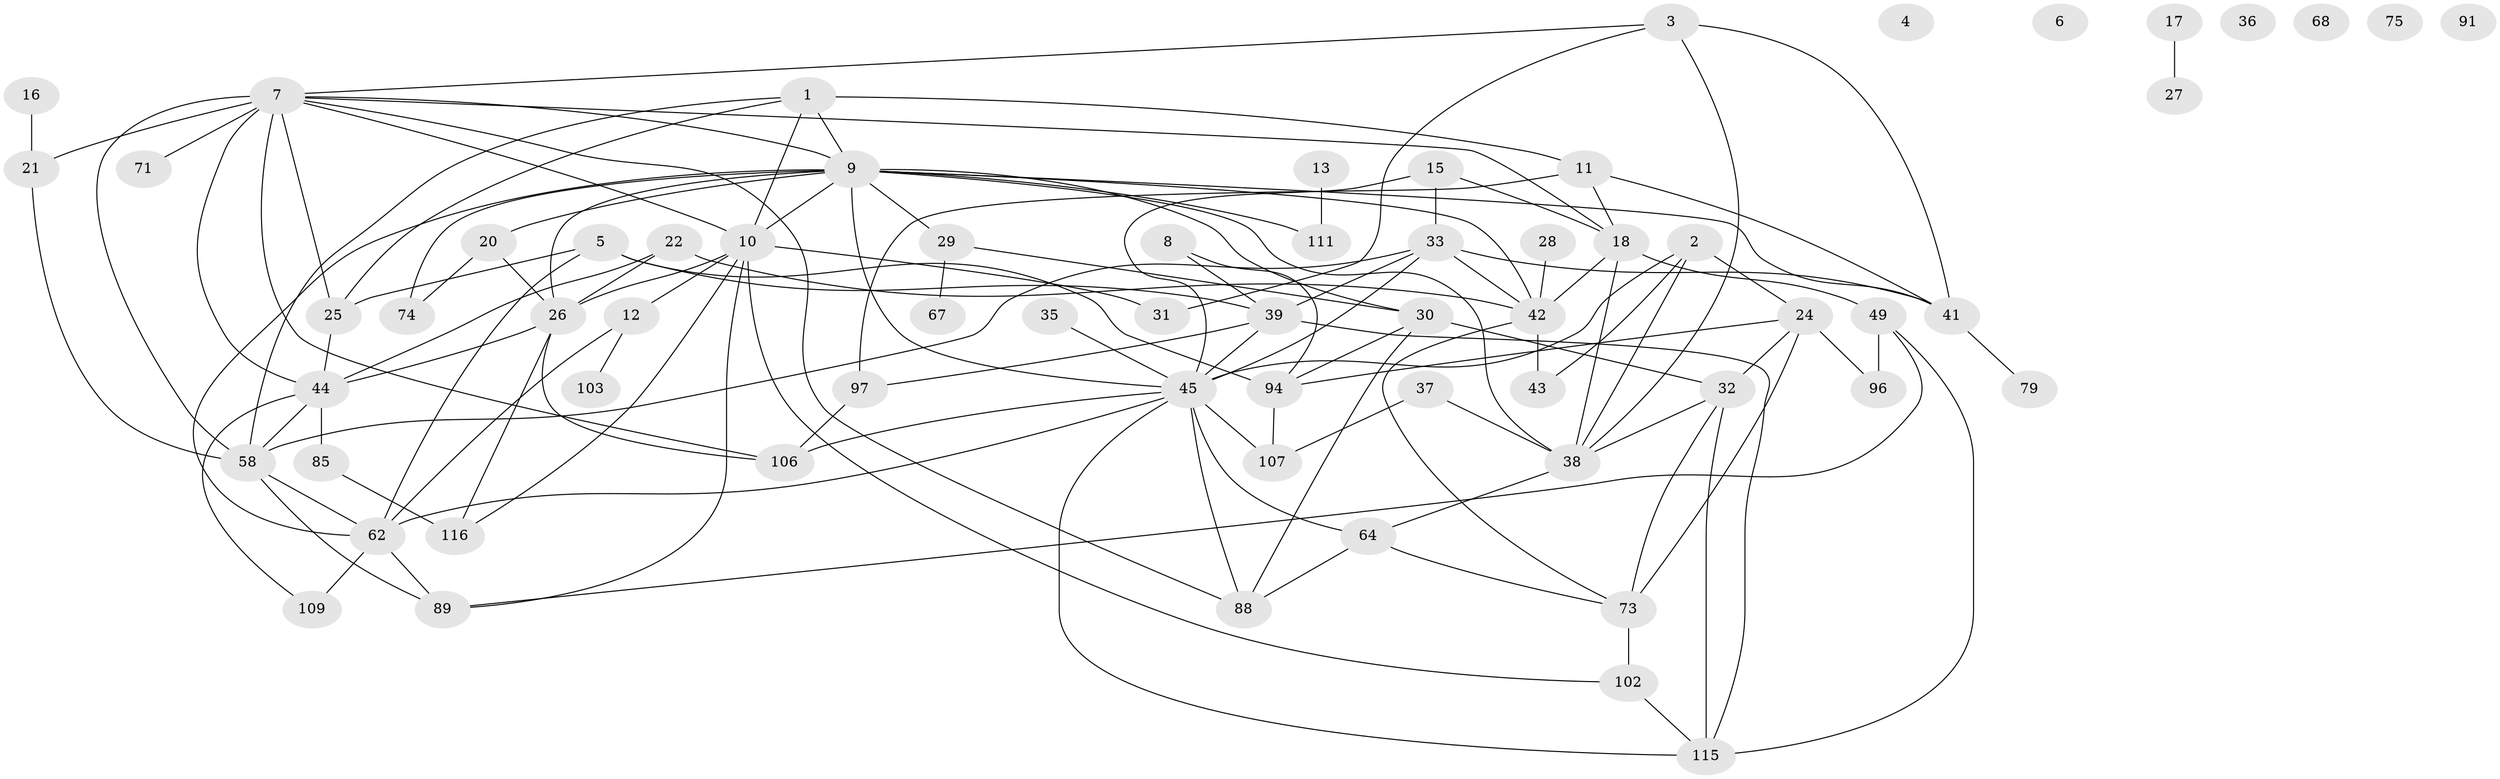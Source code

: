 // original degree distribution, {6: 0.03759398496240601, 4: 0.15789473684210525, 2: 0.20300751879699247, 0: 0.045112781954887216, 5: 0.11278195488721804, 1: 0.15037593984962405, 7: 0.015037593984962405, 3: 0.2781954887218045}
// Generated by graph-tools (version 1.1) at 2025/12/03/09/25 04:12:54]
// undirected, 66 vertices, 122 edges
graph export_dot {
graph [start="1"]
  node [color=gray90,style=filled];
  1;
  2;
  3 [super="+105+70"];
  4;
  5 [super="+66+23+112"];
  6;
  7 [super="+48"];
  8 [super="+81"];
  9 [super="+78+14+46"];
  10 [super="+65+51+119+52"];
  11 [super="+59"];
  12;
  13 [super="+130"];
  15 [super="+101+19"];
  16 [super="+57"];
  17;
  18 [super="+54"];
  20;
  21 [super="+34"];
  22 [super="+86"];
  24 [super="+47"];
  25 [super="+61"];
  26 [super="+40"];
  27;
  28;
  29;
  30 [super="+77+127"];
  31;
  32 [super="+95"];
  33 [super="+72+92"];
  35;
  36;
  37;
  38 [super="+132"];
  39 [super="+99+69+84"];
  41 [super="+60"];
  42 [super="+56"];
  43;
  44 [super="+110+53"];
  45 [super="+117+50"];
  49 [super="+122"];
  58 [super="+121"];
  62 [super="+83"];
  64 [super="+120"];
  67;
  68;
  71;
  73 [super="+123+93+87"];
  74;
  75;
  79;
  85 [super="+100"];
  88 [super="+131"];
  89 [super="+90"];
  91;
  94 [super="+124"];
  96;
  97 [super="+108"];
  102;
  103;
  106 [super="+113"];
  107;
  109;
  111;
  115;
  116;
  1 -- 9 [weight=2];
  1 -- 10;
  1 -- 11;
  1 -- 25;
  1 -- 58;
  2 -- 24;
  2 -- 43;
  2 -- 45;
  2 -- 38;
  3 -- 38;
  3 -- 31;
  3 -- 41;
  3 -- 7;
  5 -- 94;
  5 -- 25;
  5 -- 62;
  5 -- 39;
  7 -- 44;
  7 -- 71;
  7 -- 9;
  7 -- 10;
  7 -- 106;
  7 -- 18;
  7 -- 21;
  7 -- 88;
  7 -- 25;
  7 -- 58;
  8 -- 94;
  8 -- 39;
  9 -- 62;
  9 -- 41;
  9 -- 74;
  9 -- 30;
  9 -- 38;
  9 -- 10 [weight=2];
  9 -- 111;
  9 -- 20;
  9 -- 29;
  9 -- 42;
  9 -- 26;
  9 -- 45;
  10 -- 116;
  10 -- 12;
  10 -- 102;
  10 -- 26;
  10 -- 31;
  10 -- 89;
  11 -- 41;
  11 -- 97;
  11 -- 18;
  12 -- 103;
  12 -- 62;
  13 -- 111;
  15 -- 18;
  15 -- 33;
  15 -- 45;
  16 -- 21;
  17 -- 27;
  18 -- 38;
  18 -- 49;
  18 -- 42;
  20 -- 26;
  20 -- 74;
  21 -- 58;
  22 -- 26;
  22 -- 42;
  22 -- 44;
  24 -- 94;
  24 -- 32;
  24 -- 73 [weight=2];
  24 -- 96;
  25 -- 44;
  26 -- 116;
  26 -- 44;
  26 -- 106;
  28 -- 42;
  29 -- 67;
  29 -- 30;
  30 -- 32;
  30 -- 88;
  30 -- 94;
  32 -- 115;
  32 -- 73;
  32 -- 38;
  33 -- 58;
  33 -- 41;
  33 -- 39;
  33 -- 42;
  33 -- 45;
  35 -- 45;
  37 -- 107;
  37 -- 38;
  38 -- 64;
  39 -- 115;
  39 -- 97;
  39 -- 45;
  41 -- 79;
  42 -- 73;
  42 -- 43;
  44 -- 109;
  44 -- 58;
  44 -- 85;
  45 -- 64;
  45 -- 106;
  45 -- 107;
  45 -- 115;
  45 -- 88;
  45 -- 62;
  49 -- 96;
  49 -- 115;
  49 -- 89;
  58 -- 62;
  58 -- 89;
  62 -- 89;
  62 -- 109;
  64 -- 88;
  64 -- 73;
  73 -- 102;
  85 -- 116;
  94 -- 107;
  97 -- 106;
  102 -- 115;
}
